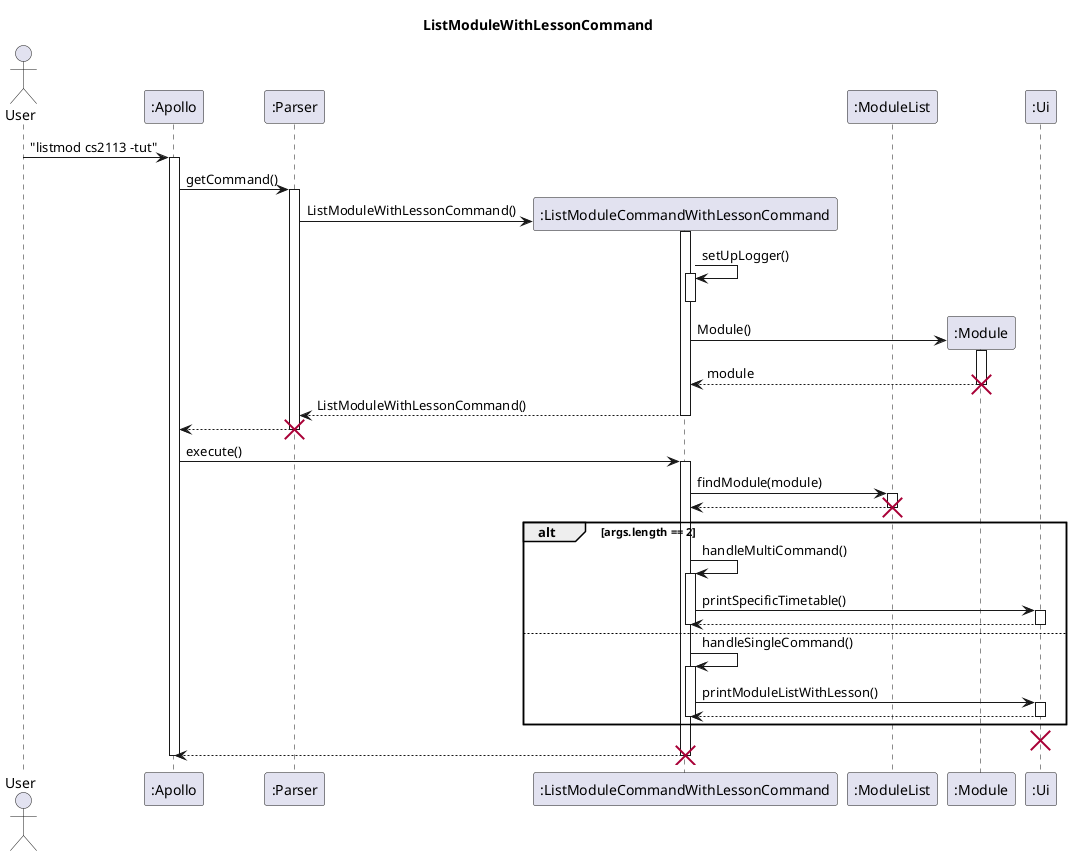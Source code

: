 @startuml
'https://plantuml.com/sequence-diagram

skinparam maxMessageSize 150

title ListModuleWithLessonCommand

actor User

participant ":Apollo" as Apollo
participant ":Parser" as Parser
participant ":ListModuleCommandWithLessonCommand" as ListMod
participant ":ModuleList" as ModuleList
participant ":Module" as Module
participant ":Ui" as Ui

User -> Apollo : "listmod cs2113 -tut"

activate Apollo
Apollo -> Parser : getCommand()
activate Parser

Parser -> ListMod** : ListModuleWithLessonCommand()
activate ListMod

ListMod -> ListMod : setUpLogger()
activate ListMod
deactivate ListMod

ListMod -> Module** : Module()
activate Module
Module --> ListMod : module
deactivate Module
destroy Module

ListMod --> Parser : ListModuleWithLessonCommand()
deactivate ListMod

Parser --> Apollo
deactivate Parser
destroy Parser

Apollo -> ListMod : execute()
activate ListMod

ListMod -> ModuleList : findModule(module)
activate ModuleList
ModuleList --> ListMod
deactivate ModuleList
destroy ModuleList


alt args.length == 2
ListMod -> ListMod : handleMultiCommand()
activate ListMod
ListMod -> Ui : printSpecificTimetable()

activate Ui
Ui --> ListMod
deactivate Ui

deactivate ListMod

else
ListMod -> ListMod : handleSingleCommand()
activate ListMod
ListMod -> Ui : printModuleListWithLesson()

activate Ui
Ui --> ListMod
deactivate Ui

deactivate ListMod

end

destroy Ui

ListMod --> Apollo

deactivate ListMod
destroy ListMod


deactivate Apollo





@enduml
